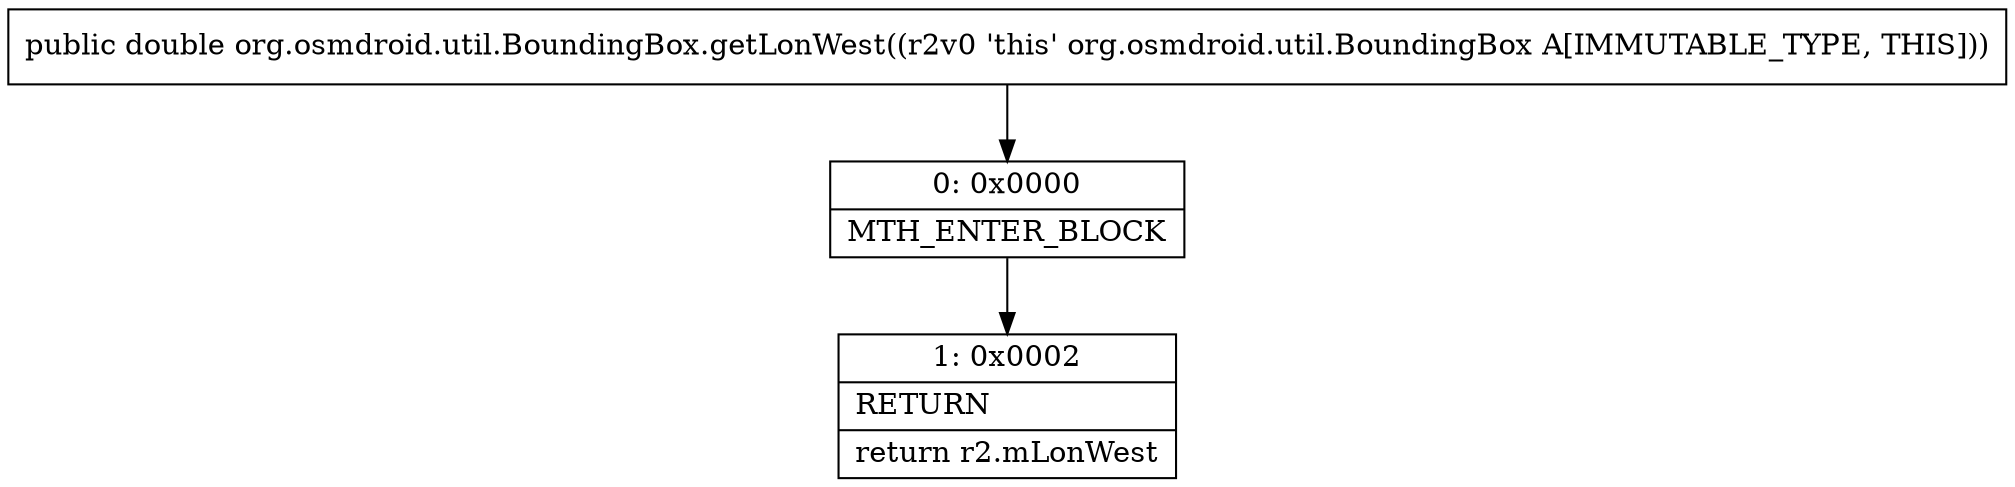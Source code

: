 digraph "CFG fororg.osmdroid.util.BoundingBox.getLonWest()D" {
Node_0 [shape=record,label="{0\:\ 0x0000|MTH_ENTER_BLOCK\l}"];
Node_1 [shape=record,label="{1\:\ 0x0002|RETURN\l|return r2.mLonWest\l}"];
MethodNode[shape=record,label="{public double org.osmdroid.util.BoundingBox.getLonWest((r2v0 'this' org.osmdroid.util.BoundingBox A[IMMUTABLE_TYPE, THIS])) }"];
MethodNode -> Node_0;
Node_0 -> Node_1;
}

